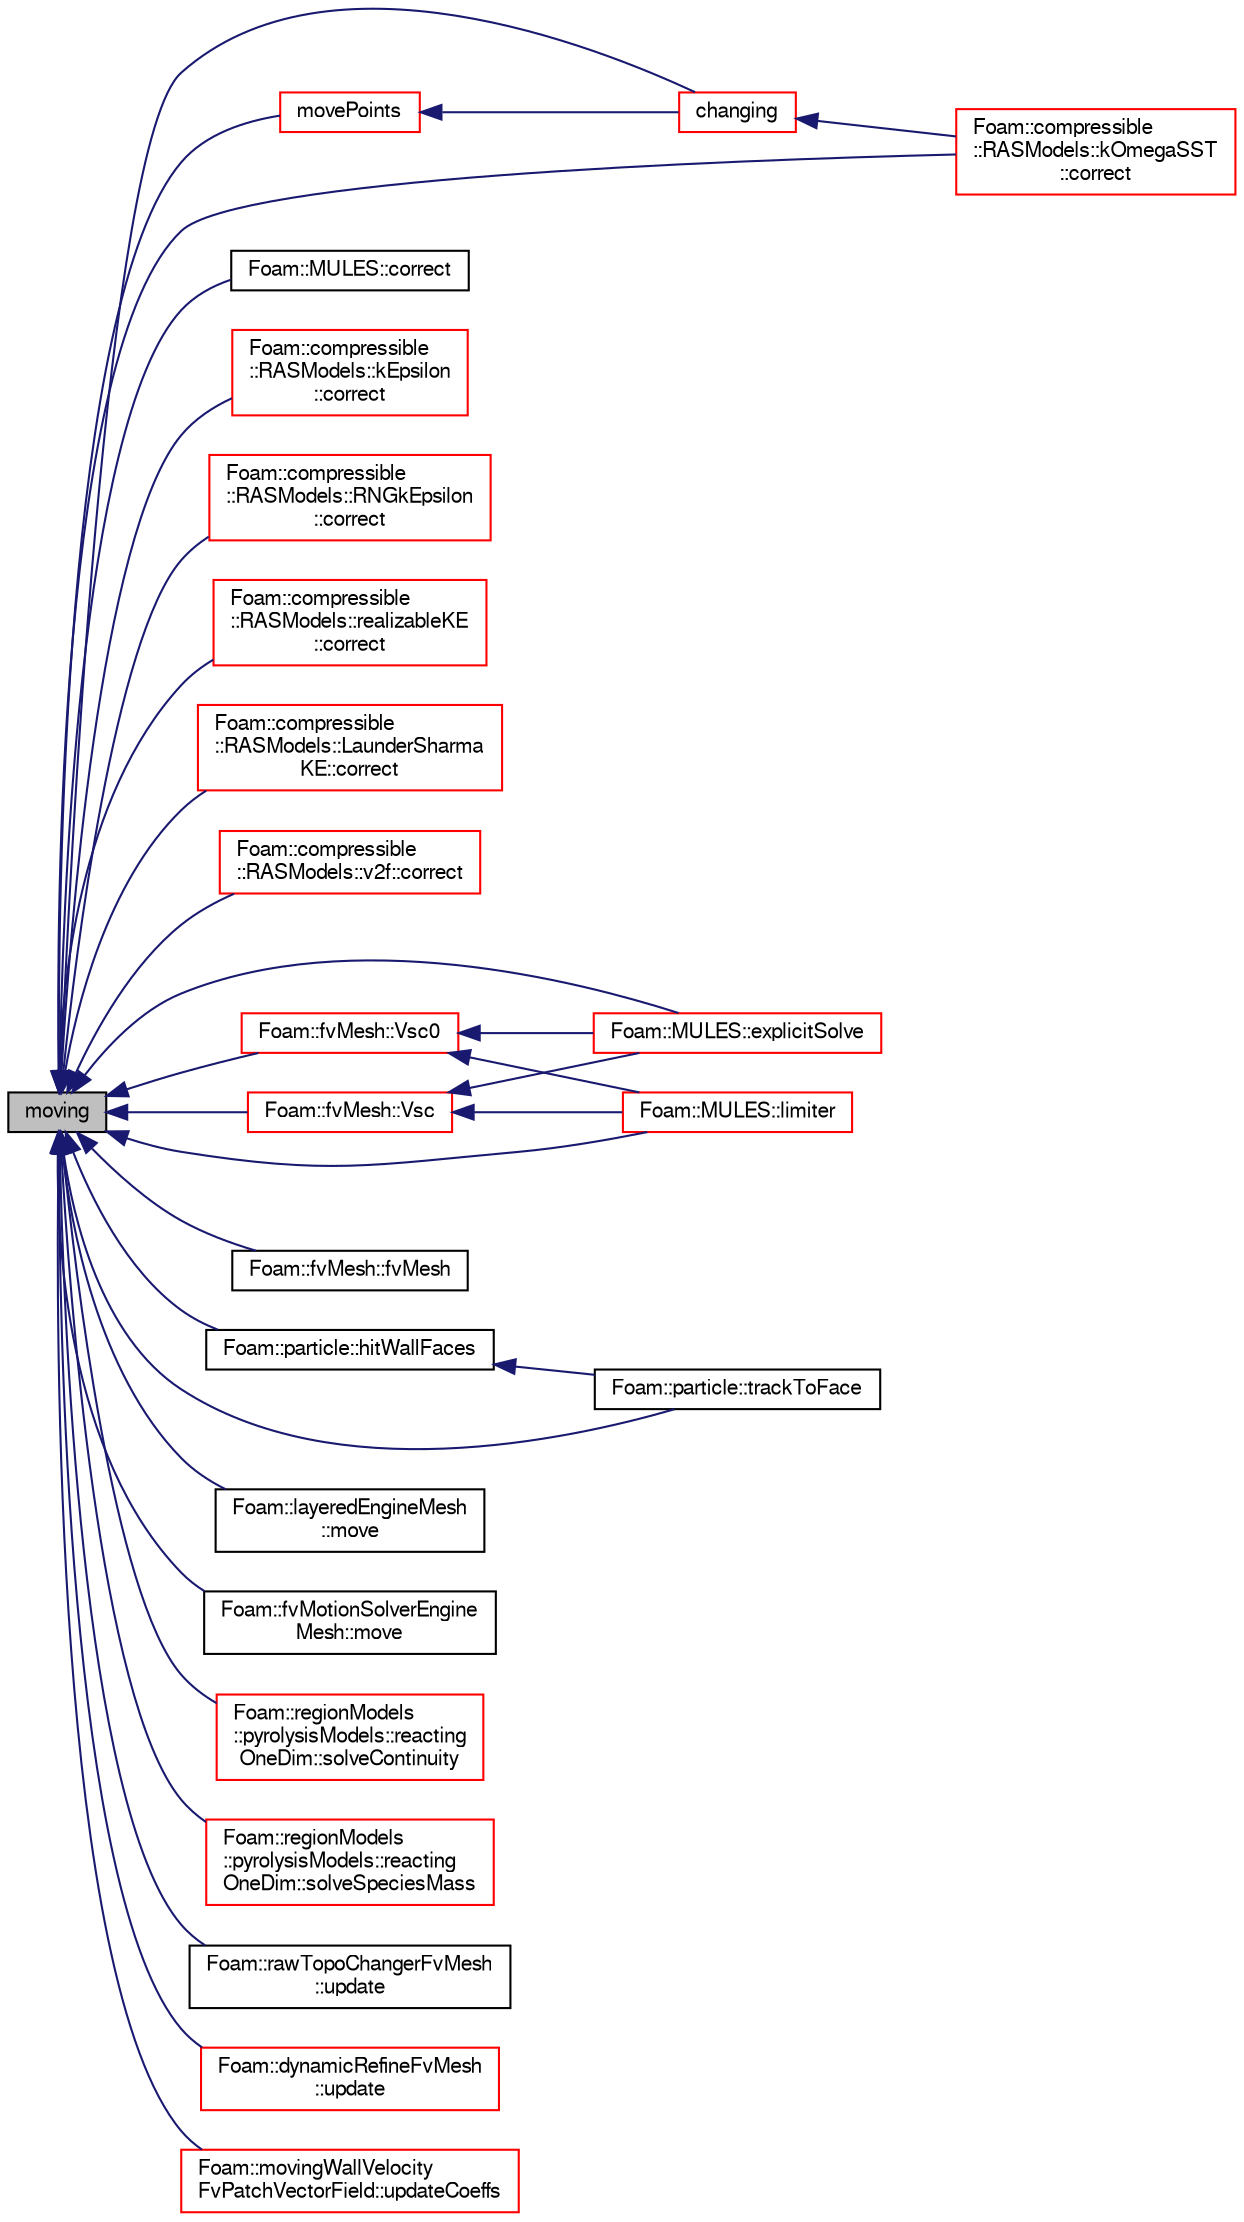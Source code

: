 digraph "moving"
{
  bgcolor="transparent";
  edge [fontname="FreeSans",fontsize="10",labelfontname="FreeSans",labelfontsize="10"];
  node [fontname="FreeSans",fontsize="10",shape=record];
  rankdir="LR";
  Node13974 [label="moving",height=0.2,width=0.4,color="black", fillcolor="grey75", style="filled", fontcolor="black"];
  Node13974 -> Node13975 [dir="back",color="midnightblue",fontsize="10",style="solid",fontname="FreeSans"];
  Node13975 [label="changing",height=0.2,width=0.4,color="red",URL="$a27410.html#a5ffdcac7622a1cba91f4f67b058a85b0",tooltip="Is mesh changing (topology changing and/or moving) "];
  Node13975 -> Node13987 [dir="back",color="midnightblue",fontsize="10",style="solid",fontname="FreeSans"];
  Node13987 [label="Foam::compressible\l::RASModels::kOmegaSST\l::correct",height=0.2,width=0.4,color="red",URL="$a30738.html#a3ae44b28050c3aa494c1d8e18cf618c1",tooltip="Solve the turbulence equations and correct the turbulence viscosity. "];
  Node13974 -> Node14253 [dir="back",color="midnightblue",fontsize="10",style="solid",fontname="FreeSans"];
  Node14253 [label="Foam::MULES::correct",height=0.2,width=0.4,color="black",URL="$a21136.html#a6bba2fe466f3b69b267b8e0a3bd4bff1"];
  Node13974 -> Node14254 [dir="back",color="midnightblue",fontsize="10",style="solid",fontname="FreeSans"];
  Node14254 [label="Foam::compressible\l::RASModels::kEpsilon\l::correct",height=0.2,width=0.4,color="red",URL="$a30734.html#a3ae44b28050c3aa494c1d8e18cf618c1",tooltip="Solve the turbulence equations and correct the turbulence viscosity. "];
  Node13974 -> Node14256 [dir="back",color="midnightblue",fontsize="10",style="solid",fontname="FreeSans"];
  Node14256 [label="Foam::compressible\l::RASModels::RNGkEpsilon\l::correct",height=0.2,width=0.4,color="red",URL="$a30766.html#a3ae44b28050c3aa494c1d8e18cf618c1",tooltip="Solve the turbulence equations and correct the turbulence viscosity. "];
  Node13974 -> Node14258 [dir="back",color="midnightblue",fontsize="10",style="solid",fontname="FreeSans"];
  Node14258 [label="Foam::compressible\l::RASModels::realizableKE\l::correct",height=0.2,width=0.4,color="red",URL="$a30762.html#a3ae44b28050c3aa494c1d8e18cf618c1",tooltip="Solve the turbulence equations and correct the turbulence viscosity. "];
  Node13974 -> Node14260 [dir="back",color="midnightblue",fontsize="10",style="solid",fontname="FreeSans"];
  Node14260 [label="Foam::compressible\l::RASModels::LaunderSharma\lKE::correct",height=0.2,width=0.4,color="red",URL="$a30750.html#a3ae44b28050c3aa494c1d8e18cf618c1",tooltip="Solve the turbulence equations and correct the turbulence viscosity. "];
  Node13974 -> Node14262 [dir="back",color="midnightblue",fontsize="10",style="solid",fontname="FreeSans"];
  Node14262 [label="Foam::compressible\l::RASModels::v2f::correct",height=0.2,width=0.4,color="red",URL="$a30774.html#a3ae44b28050c3aa494c1d8e18cf618c1",tooltip="Solve the turbulence equations and correct the turbulence viscosity. "];
  Node13974 -> Node13987 [dir="back",color="midnightblue",fontsize="10",style="solid",fontname="FreeSans"];
  Node13974 -> Node14264 [dir="back",color="midnightblue",fontsize="10",style="solid",fontname="FreeSans"];
  Node14264 [label="Foam::MULES::explicitSolve",height=0.2,width=0.4,color="red",URL="$a21136.html#a62d251545cddb4d8e55512c4a86dcabf"];
  Node13974 -> Node14270 [dir="back",color="midnightblue",fontsize="10",style="solid",fontname="FreeSans"];
  Node14270 [label="Foam::fvMesh::fvMesh",height=0.2,width=0.4,color="black",URL="$a22766.html#a0c27d0e427e192f6dd4cd0efe7fb3baa",tooltip="Construct from IOobject. "];
  Node13974 -> Node14271 [dir="back",color="midnightblue",fontsize="10",style="solid",fontname="FreeSans"];
  Node14271 [label="Foam::particle::hitWallFaces",height=0.2,width=0.4,color="black",URL="$a23586.html#abf78981c0a99e9f135ebc37efcfd1544"];
  Node14271 -> Node14272 [dir="back",color="midnightblue",fontsize="10",style="solid",fontname="FreeSans"];
  Node14272 [label="Foam::particle::trackToFace",height=0.2,width=0.4,color="black",URL="$a23586.html#a843767f232f5b61884dcd757558591e0"];
  Node13974 -> Node14273 [dir="back",color="midnightblue",fontsize="10",style="solid",fontname="FreeSans"];
  Node14273 [label="Foam::MULES::limiter",height=0.2,width=0.4,color="red",URL="$a21136.html#ae90eb6b771613f9ffe9bbe814bc2d479"];
  Node13974 -> Node14298 [dir="back",color="midnightblue",fontsize="10",style="solid",fontname="FreeSans"];
  Node14298 [label="Foam::layeredEngineMesh\l::move",height=0.2,width=0.4,color="black",URL="$a21810.html#a68c0b61b84e4e095b6463cadc275adae"];
  Node13974 -> Node14299 [dir="back",color="midnightblue",fontsize="10",style="solid",fontname="FreeSans"];
  Node14299 [label="Foam::fvMotionSolverEngine\lMesh::move",height=0.2,width=0.4,color="black",URL="$a21806.html#a68c0b61b84e4e095b6463cadc275adae"];
  Node13974 -> Node14300 [dir="back",color="midnightblue",fontsize="10",style="solid",fontname="FreeSans"];
  Node14300 [label="movePoints",height=0.2,width=0.4,color="red",URL="$a27410.html#a3693c648bea2e99054cbbb75d4bf4e4d",tooltip="Move points, returns volumes swept by faces in motion. "];
  Node14300 -> Node13975 [dir="back",color="midnightblue",fontsize="10",style="solid",fontname="FreeSans"];
  Node13974 -> Node14331 [dir="back",color="midnightblue",fontsize="10",style="solid",fontname="FreeSans"];
  Node14331 [label="Foam::regionModels\l::pyrolysisModels::reacting\lOneDim::solveContinuity",height=0.2,width=0.4,color="red",URL="$a28978.html#a1a4c7f06441e29b9703723dfd2e5976d",tooltip="Solve continuity equation. "];
  Node13974 -> Node14333 [dir="back",color="midnightblue",fontsize="10",style="solid",fontname="FreeSans"];
  Node14333 [label="Foam::regionModels\l::pyrolysisModels::reacting\lOneDim::solveSpeciesMass",height=0.2,width=0.4,color="red",URL="$a28978.html#a11a62c12f16dc6c9ed50053f4b66d9a1",tooltip="Solve solid species mass conservation. "];
  Node13974 -> Node14272 [dir="back",color="midnightblue",fontsize="10",style="solid",fontname="FreeSans"];
  Node13974 -> Node14334 [dir="back",color="midnightblue",fontsize="10",style="solid",fontname="FreeSans"];
  Node14334 [label="Foam::rawTopoChangerFvMesh\l::update",height=0.2,width=0.4,color="black",URL="$a30466.html#aa2aac016e2bf7b5bd2b271786c2791aa",tooltip="Update the mesh for both mesh motion and topology change. "];
  Node13974 -> Node14335 [dir="back",color="midnightblue",fontsize="10",style="solid",fontname="FreeSans"];
  Node14335 [label="Foam::dynamicRefineFvMesh\l::update",height=0.2,width=0.4,color="red",URL="$a21370.html#aa2aac016e2bf7b5bd2b271786c2791aa",tooltip="Update the mesh for both mesh motion and topology change. "];
  Node13974 -> Node14329 [dir="back",color="midnightblue",fontsize="10",style="solid",fontname="FreeSans"];
  Node14329 [label="Foam::movingWallVelocity\lFvPatchVectorField::updateCoeffs",height=0.2,width=0.4,color="red",URL="$a22186.html#a7e24eafac629d3733181cd942d4c902f",tooltip="Update the coefficients associated with the patch field. "];
  Node13974 -> Node14337 [dir="back",color="midnightblue",fontsize="10",style="solid",fontname="FreeSans"];
  Node14337 [label="Foam::fvMesh::Vsc",height=0.2,width=0.4,color="red",URL="$a22766.html#a61b308a9e81e12d6366766fa88c6c4d1",tooltip="Return sub-cycle cell volumes. "];
  Node14337 -> Node14264 [dir="back",color="midnightblue",fontsize="10",style="solid",fontname="FreeSans"];
  Node14337 -> Node14273 [dir="back",color="midnightblue",fontsize="10",style="solid",fontname="FreeSans"];
  Node13974 -> Node14715 [dir="back",color="midnightblue",fontsize="10",style="solid",fontname="FreeSans"];
  Node14715 [label="Foam::fvMesh::Vsc0",height=0.2,width=0.4,color="red",URL="$a22766.html#ab869eee7a25d05479757162c41bfc973",tooltip="Return sub-cycl old-time cell volumes. "];
  Node14715 -> Node14264 [dir="back",color="midnightblue",fontsize="10",style="solid",fontname="FreeSans"];
  Node14715 -> Node14273 [dir="back",color="midnightblue",fontsize="10",style="solid",fontname="FreeSans"];
}

